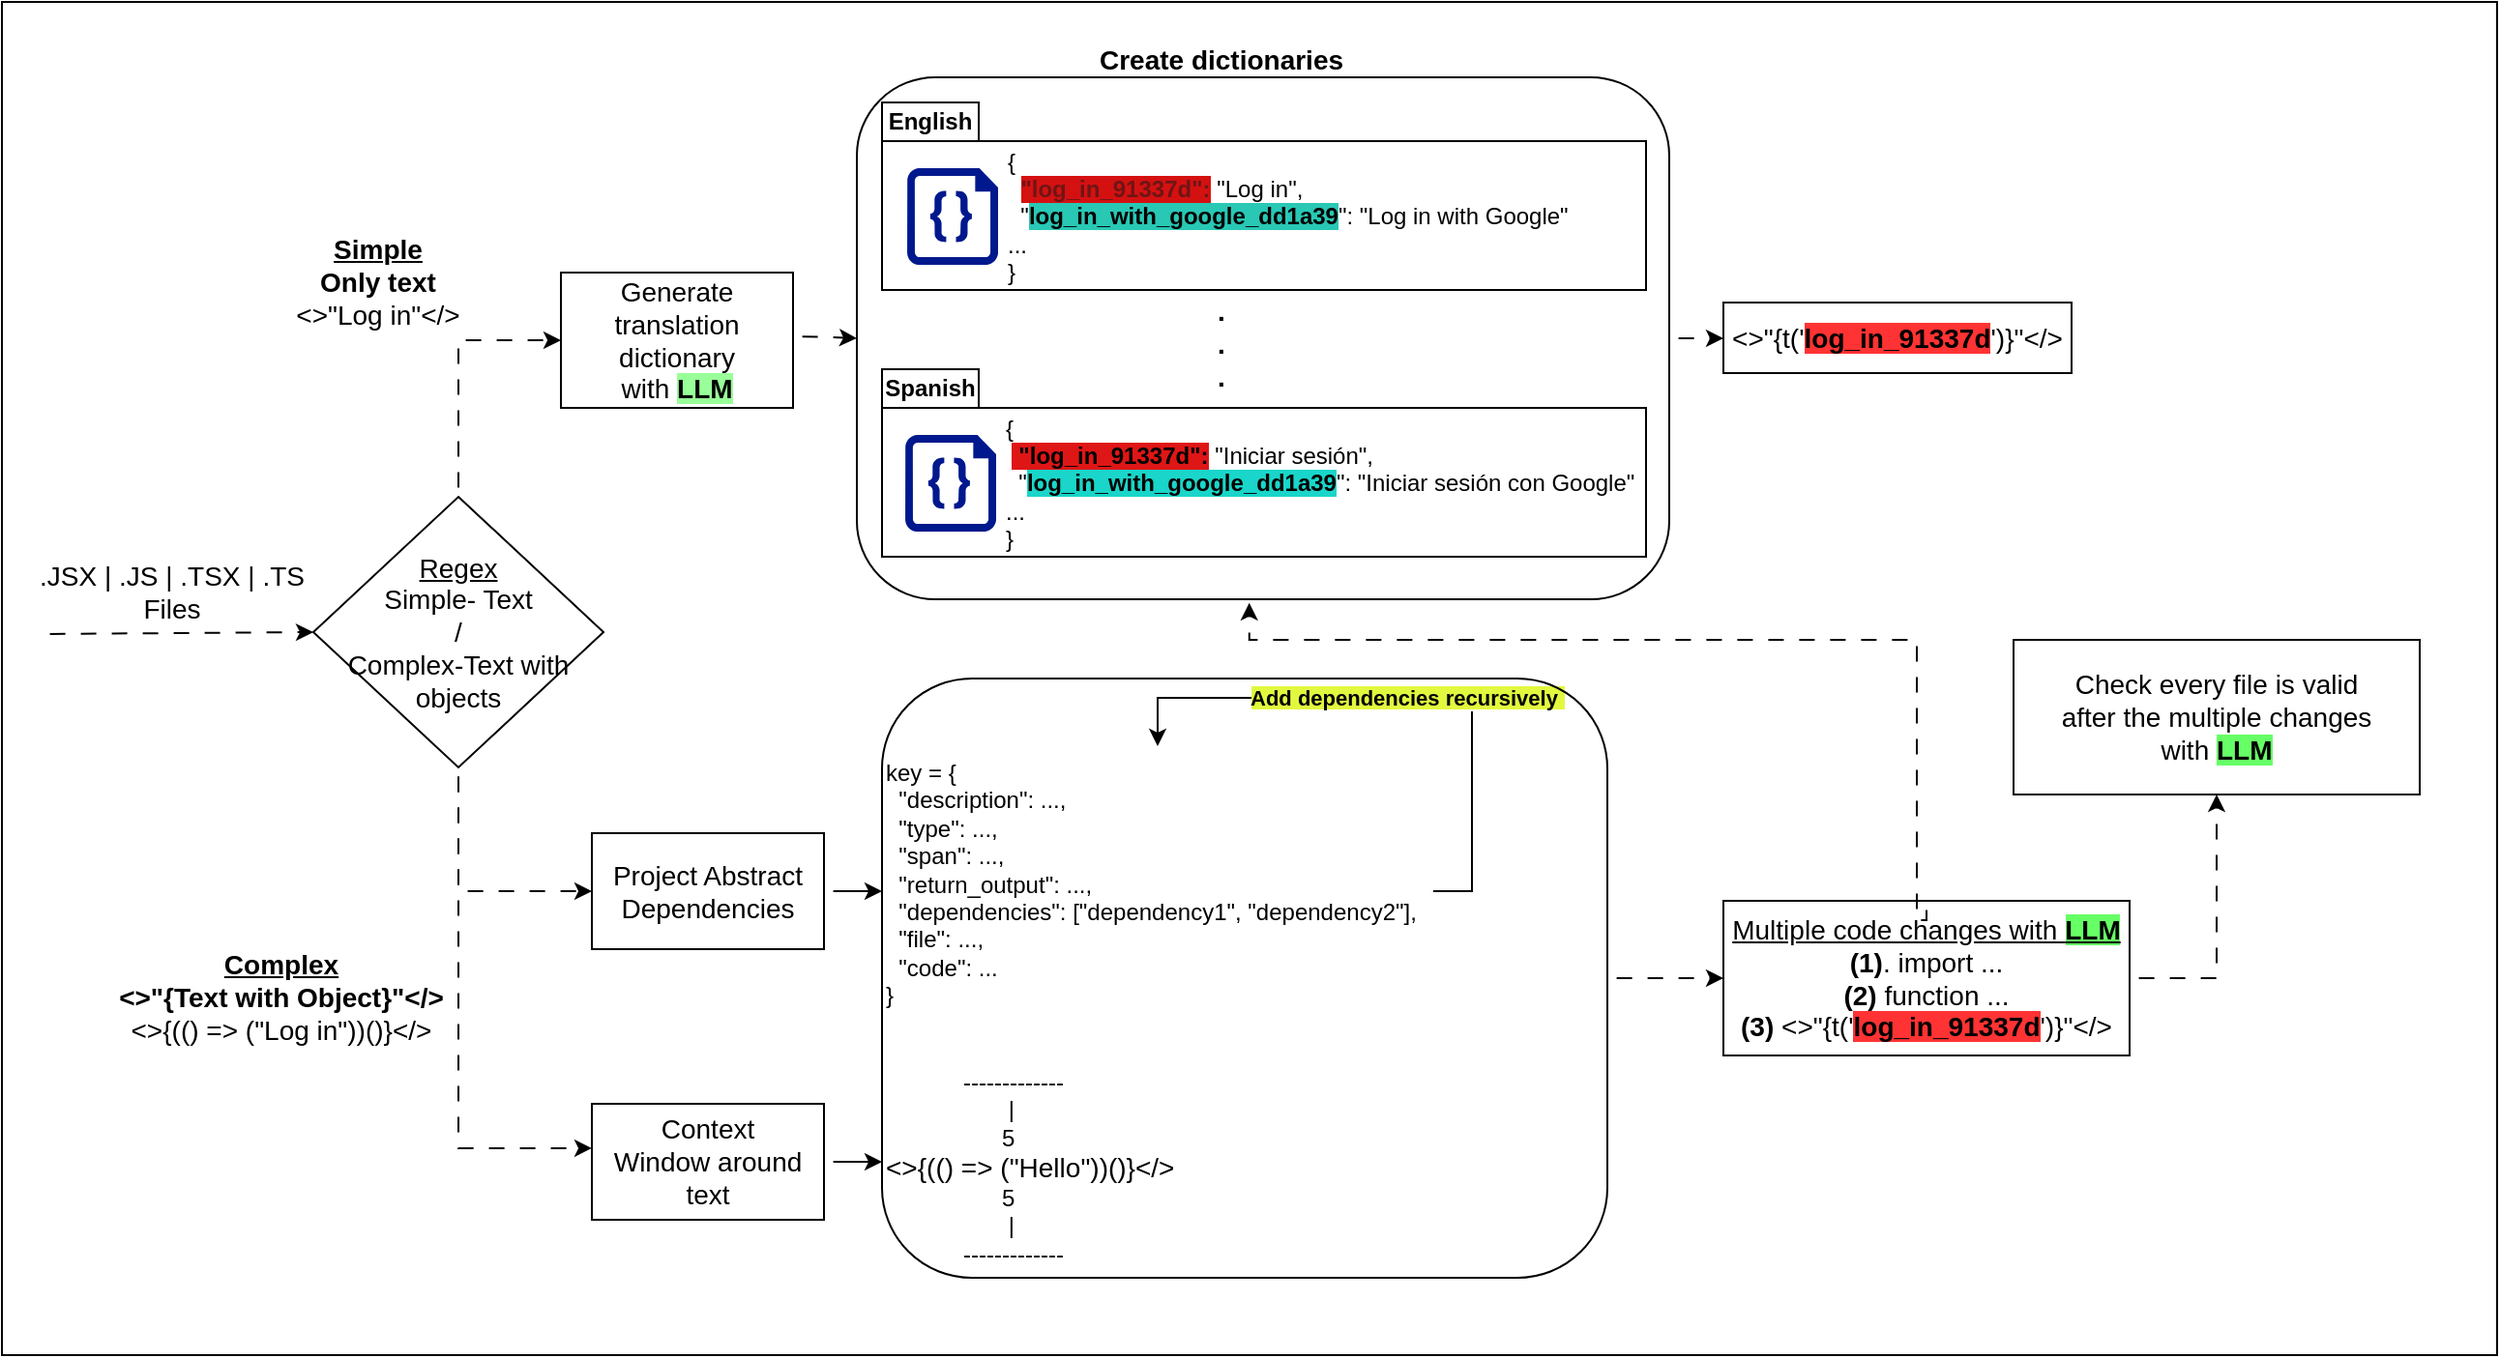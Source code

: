 <mxfile version="27.1.5">
  <diagram name="Page-1" id="xuRX4vvCEtu9sdaZ_efu">
    <mxGraphModel dx="1581" dy="660" grid="1" gridSize="10" guides="1" tooltips="1" connect="1" arrows="1" fold="1" page="1" pageScale="1" pageWidth="850" pageHeight="1100" math="0" shadow="0">
      <root>
        <mxCell id="0" />
        <mxCell id="1" parent="0" />
        <mxCell id="kN5bmKr6uoqYgu3ULucC-87" value="" style="rounded=0;whiteSpace=wrap;html=1;" vertex="1" parent="1">
          <mxGeometry width="1290" height="700" as="geometry" />
        </mxCell>
        <mxCell id="kN5bmKr6uoqYgu3ULucC-2" value="" style="endArrow=classic;html=1;rounded=0;entryX=0;entryY=0.5;entryDx=0;entryDy=0;fontSize=14;flowAnimation=1;" edge="1" parent="1" target="kN5bmKr6uoqYgu3ULucC-5">
          <mxGeometry width="50" height="50" relative="1" as="geometry">
            <mxPoint x="20" y="327" as="sourcePoint" />
            <mxPoint x="150" y="327" as="targetPoint" />
          </mxGeometry>
        </mxCell>
        <mxCell id="kN5bmKr6uoqYgu3ULucC-4" value=".JSX | .JS | .TSX | .TS&lt;div&gt;Files&lt;/div&gt;" style="text;strokeColor=none;align=center;fillColor=none;html=1;verticalAlign=middle;whiteSpace=wrap;rounded=0;fontSize=14;" vertex="1" parent="1">
          <mxGeometry x="16" y="290" width="144" height="30" as="geometry" />
        </mxCell>
        <mxCell id="kN5bmKr6uoqYgu3ULucC-10" style="edgeStyle=orthogonalEdgeStyle;rounded=0;orthogonalLoop=1;jettySize=auto;html=1;exitX=0.5;exitY=0;exitDx=0;exitDy=0;entryX=0;entryY=0.5;entryDx=0;entryDy=0;fontSize=14;flowAnimation=1;" edge="1" parent="1" source="kN5bmKr6uoqYgu3ULucC-5" target="kN5bmKr6uoqYgu3ULucC-7">
          <mxGeometry relative="1" as="geometry" />
        </mxCell>
        <mxCell id="kN5bmKr6uoqYgu3ULucC-5" value="&lt;div&gt;&lt;u&gt;Regex&lt;/u&gt;&lt;/div&gt;Simple- Text&lt;div&gt;/&lt;br&gt;&lt;div&gt;Complex-Text with objects&lt;/div&gt;&lt;/div&gt;" style="rhombus;whiteSpace=wrap;html=1;fontSize=14;" vertex="1" parent="1">
          <mxGeometry x="161" y="256" width="150" height="140" as="geometry" />
        </mxCell>
        <mxCell id="kN5bmKr6uoqYgu3ULucC-71" style="edgeStyle=orthogonalEdgeStyle;rounded=0;orthogonalLoop=1;jettySize=auto;html=1;exitX=1;exitY=0.5;exitDx=0;exitDy=0;flowAnimation=1;" edge="1" parent="1" target="kN5bmKr6uoqYgu3ULucC-70">
          <mxGeometry relative="1" as="geometry">
            <mxPoint x="409" y="173" as="sourcePoint" />
          </mxGeometry>
        </mxCell>
        <mxCell id="kN5bmKr6uoqYgu3ULucC-7" value="Generate translation dictionary&lt;div&gt;with &lt;span style=&quot;background-color: rgb(153, 255, 153);&quot;&gt;&lt;b&gt;LLM&lt;/b&gt;&lt;/span&gt;&lt;/div&gt;" style="rounded=0;whiteSpace=wrap;html=1;fontSize=14;" vertex="1" parent="1">
          <mxGeometry x="289" y="140" width="120" height="70" as="geometry" />
        </mxCell>
        <mxCell id="kN5bmKr6uoqYgu3ULucC-11" value="&lt;div&gt;&lt;b&gt;&lt;u&gt;Simple&lt;/u&gt;&lt;/b&gt;&lt;/div&gt;&lt;div&gt;&lt;b&gt;Only text&lt;/b&gt;&lt;/div&gt;&amp;lt;&amp;gt;&quot;Log in&quot;&amp;lt;/&amp;gt;" style="text;strokeColor=none;align=center;fillColor=none;html=1;verticalAlign=middle;whiteSpace=wrap;rounded=0;fontSize=14;" vertex="1" parent="1">
          <mxGeometry x="130" y="120" width="129" height="50" as="geometry" />
        </mxCell>
        <mxCell id="kN5bmKr6uoqYgu3ULucC-13" style="edgeStyle=orthogonalEdgeStyle;rounded=0;orthogonalLoop=1;jettySize=auto;html=1;exitX=0.5;exitY=1;exitDx=0;exitDy=0;entryX=0;entryY=0.383;entryDx=0;entryDy=0;fontSize=14;entryPerimeter=0;flowAnimation=1;" edge="1" parent="1" source="kN5bmKr6uoqYgu3ULucC-5" target="kN5bmKr6uoqYgu3ULucC-14">
          <mxGeometry relative="1" as="geometry">
            <mxPoint x="230" y="316" as="sourcePoint" />
            <mxPoint x="299" y="240" as="targetPoint" />
          </mxGeometry>
        </mxCell>
        <mxCell id="kN5bmKr6uoqYgu3ULucC-57" style="edgeStyle=orthogonalEdgeStyle;rounded=0;orthogonalLoop=1;jettySize=auto;html=1;exitX=1;exitY=0.5;exitDx=0;exitDy=0;flowAnimation=1;" edge="1" parent="1" source="kN5bmKr6uoqYgu3ULucC-14" target="kN5bmKr6uoqYgu3ULucC-52">
          <mxGeometry relative="1" as="geometry" />
        </mxCell>
        <mxCell id="kN5bmKr6uoqYgu3ULucC-14" value="Context&lt;div&gt;Window around text&lt;/div&gt;" style="rounded=0;whiteSpace=wrap;html=1;fontSize=14;" vertex="1" parent="1">
          <mxGeometry x="305" y="570" width="120" height="60" as="geometry" />
        </mxCell>
        <mxCell id="kN5bmKr6uoqYgu3ULucC-15" value="&lt;div&gt;&lt;b&gt;&lt;u&gt;Complex&lt;/u&gt;&lt;/b&gt;&lt;/div&gt;&lt;b&gt;&amp;lt;&amp;gt;&quot;{Text with Object}&quot;&amp;lt;/&amp;gt;&lt;br&gt;&lt;/b&gt;&lt;div&gt;&lt;span style=&quot;background-color: transparent; color: light-dark(rgb(0, 0, 0), rgb(255, 255, 255));&quot;&gt;&amp;lt;&amp;gt;&lt;/span&gt;{(() =&amp;gt; (&quot;Log in&quot;))()}&lt;span style=&quot;background-color: transparent; color: light-dark(rgb(0, 0, 0), rgb(255, 255, 255));&quot;&gt;&amp;lt;/&amp;gt;&lt;/span&gt;&lt;/div&gt;" style="text;strokeColor=none;align=center;fillColor=none;html=1;verticalAlign=middle;whiteSpace=wrap;rounded=0;fontSize=14;" vertex="1" parent="1">
          <mxGeometry x="50" y="475" width="189" height="80" as="geometry" />
        </mxCell>
        <mxCell id="kN5bmKr6uoqYgu3ULucC-17" value="" style="sketch=0;aspect=fixed;pointerEvents=1;shadow=0;dashed=0;html=1;strokeColor=none;labelPosition=center;verticalLabelPosition=bottom;verticalAlign=top;align=center;fillColor=#00188D;shape=mxgraph.azure.code_file" vertex="1" parent="1">
          <mxGeometry x="468" y="86" width="47" height="50" as="geometry" />
        </mxCell>
        <mxCell id="kN5bmKr6uoqYgu3ULucC-18" value="&lt;div&gt;{&lt;/div&gt;&lt;div&gt;&lt;span style=&quot;background-color: transparent; color: light-dark(rgb(0, 0, 0), rgb(255, 255, 255));&quot;&gt;&lt;b&gt;&amp;nbsp;&lt;/b&gt;&lt;/span&gt;&lt;b&gt;&lt;span style=&quot;color: light-dark(rgb(0, 0, 0), rgb(255, 255, 255)); background-color: light-dark(#ffffff, var(--ge-dark-color, #121212));&quot;&gt; &lt;/span&gt;&lt;font style=&quot;color: light-dark(rgb(111, 21, 21), rgb(237, 237, 237)); background-color: light-dark(rgb(212, 17, 17), rgb(237, 237, 237));&quot;&gt;&quot;log_in_91337d&quot;:&lt;/font&gt;&lt;/b&gt;&lt;span style=&quot;background-color: transparent; color: light-dark(rgb(0, 0, 0), rgb(255, 255, 255));&quot;&gt;&lt;b&gt; &lt;/b&gt;&quot;Log in&quot;,&lt;/span&gt;&lt;/div&gt;&lt;div&gt;&lt;span style=&quot;background-color: transparent; color: light-dark(rgb(0, 0, 0), rgb(255, 255, 255));&quot;&gt;&amp;nbsp; &quot;&lt;/span&gt;&lt;span style=&quot;color: light-dark(rgb(0, 0, 0), rgb(255, 255, 255)); background-color: light-dark(rgb(40, 200, 181), rgb(237, 237, 237));&quot;&gt;&lt;b&gt;log_in_with_google_dd1a39&lt;/b&gt;&lt;/span&gt;&lt;span style=&quot;background-color: transparent; color: light-dark(rgb(0, 0, 0), rgb(255, 255, 255));&quot;&gt;&quot;: &quot;Log in with Google&quot;&lt;/span&gt;&lt;/div&gt;&lt;div&gt;&lt;span style=&quot;background-color: transparent; color: light-dark(rgb(0, 0, 0), rgb(255, 255, 255));&quot;&gt;...&lt;/span&gt;&lt;/div&gt;&lt;div&gt;}&lt;/div&gt;" style="text;strokeColor=none;align=left;fillColor=none;html=1;verticalAlign=middle;whiteSpace=wrap;rounded=0;" vertex="1" parent="1">
          <mxGeometry x="518" y="76" width="300" height="70" as="geometry" />
        </mxCell>
        <mxCell id="kN5bmKr6uoqYgu3ULucC-21" value="" style="sketch=0;aspect=fixed;pointerEvents=1;shadow=0;dashed=0;html=1;strokeColor=none;labelPosition=center;verticalLabelPosition=bottom;verticalAlign=top;align=center;fillColor=#00188D;shape=mxgraph.azure.code_file" vertex="1" parent="1">
          <mxGeometry x="467" y="224" width="47" height="50" as="geometry" />
        </mxCell>
        <mxCell id="kN5bmKr6uoqYgu3ULucC-22" value="&lt;div&gt;{&lt;/div&gt;&lt;div&gt;&amp;nbsp;&lt;span style=&quot;background-color: light-dark(rgb(223, 22, 22), rgb(237, 237, 237));&quot;&gt;&lt;b&gt; &quot;log_in_91337d&quot;:&lt;/b&gt;&lt;/span&gt; &quot;Iniciar sesión&quot;,&lt;/div&gt;&lt;div&gt;&amp;nbsp; &quot;&lt;span style=&quot;background-color: light-dark(rgb(26, 213, 201), rgb(237, 237, 237));&quot;&gt;&lt;b&gt;log_in_with_google_dd1a39&lt;/b&gt;&lt;/span&gt;&quot;: &quot;Iniciar sesión con Google&quot;&lt;/div&gt;&lt;div&gt;...&lt;/div&gt;&lt;div&gt;}&lt;/div&gt;" style="text;strokeColor=none;align=left;fillColor=none;html=1;verticalAlign=middle;whiteSpace=wrap;rounded=0;" vertex="1" parent="1">
          <mxGeometry x="517" y="214" width="333" height="70" as="geometry" />
        </mxCell>
        <mxCell id="kN5bmKr6uoqYgu3ULucC-26" value="&lt;b&gt;English&lt;/b&gt;" style="rounded=0;whiteSpace=wrap;html=1;" vertex="1" parent="1">
          <mxGeometry x="455" y="52" width="50" height="20" as="geometry" />
        </mxCell>
        <mxCell id="kN5bmKr6uoqYgu3ULucC-27" value="&lt;b&gt;Spanish&lt;/b&gt;" style="rounded=0;whiteSpace=wrap;html=1;" vertex="1" parent="1">
          <mxGeometry x="455" y="190" width="50" height="20" as="geometry" />
        </mxCell>
        <mxCell id="kN5bmKr6uoqYgu3ULucC-34" value="&lt;b&gt;Create dictionaries&lt;/b&gt;" style="text;strokeColor=none;align=center;fillColor=none;html=1;verticalAlign=middle;whiteSpace=wrap;rounded=0;fontSize=14;" vertex="1" parent="1">
          <mxGeometry x="565.5" y="15" width="129" height="30" as="geometry" />
        </mxCell>
        <mxCell id="kN5bmKr6uoqYgu3ULucC-35" value="&lt;div&gt;&lt;b&gt;.&lt;/b&gt;&lt;/div&gt;&lt;div&gt;&lt;b&gt;.&lt;/b&gt;&lt;/div&gt;&lt;div&gt;&lt;b&gt;.&lt;/b&gt;&lt;/div&gt;" style="text;strokeColor=none;align=center;fillColor=none;html=1;verticalAlign=middle;whiteSpace=wrap;rounded=0;fontSize=14;" vertex="1" parent="1">
          <mxGeometry x="565.5" y="161.5" width="129" height="30" as="geometry" />
        </mxCell>
        <mxCell id="kN5bmKr6uoqYgu3ULucC-43" value="&lt;div&gt;&lt;span style=&quot;background-color: transparent; color: light-dark(rgb(0, 0, 0), rgb(255, 255, 255));&quot;&gt;&amp;lt;&amp;gt;&quot;{t(&#39;&lt;/span&gt;&lt;span style=&quot;color: light-dark(rgb(0, 0, 0), rgb(255, 255, 255)); background-color: rgb(255, 51, 51);&quot;&gt;&lt;b&gt;log_in_91337d&lt;/b&gt;&lt;/span&gt;&lt;span style=&quot;background-color: transparent; color: light-dark(rgb(0, 0, 0), rgb(255, 255, 255));&quot;&gt;&#39;)}&quot;&amp;lt;/&amp;gt;&lt;/span&gt;&lt;/div&gt;" style="text;strokeColor=default;align=center;fillColor=none;html=1;verticalAlign=middle;whiteSpace=wrap;rounded=0;fontSize=14;" vertex="1" parent="1">
          <mxGeometry x="890" y="155.5" width="180" height="36.5" as="geometry" />
        </mxCell>
        <mxCell id="kN5bmKr6uoqYgu3ULucC-44" value="" style="rounded=0;whiteSpace=wrap;html=1;fillColor=none;" vertex="1" parent="1">
          <mxGeometry x="455" y="210" width="395" height="77" as="geometry" />
        </mxCell>
        <mxCell id="kN5bmKr6uoqYgu3ULucC-45" value="" style="rounded=0;whiteSpace=wrap;html=1;fillColor=none;" vertex="1" parent="1">
          <mxGeometry x="455" y="72" width="395" height="77" as="geometry" />
        </mxCell>
        <mxCell id="kN5bmKr6uoqYgu3ULucC-56" style="edgeStyle=orthogonalEdgeStyle;rounded=0;orthogonalLoop=1;jettySize=auto;html=1;exitX=1;exitY=0.5;exitDx=0;exitDy=0;flowAnimation=1;" edge="1" parent="1" source="kN5bmKr6uoqYgu3ULucC-51" target="kN5bmKr6uoqYgu3ULucC-53">
          <mxGeometry relative="1" as="geometry" />
        </mxCell>
        <mxCell id="kN5bmKr6uoqYgu3ULucC-51" value="Project Abstract Dependencies" style="rounded=0;whiteSpace=wrap;html=1;fontSize=14;" vertex="1" parent="1">
          <mxGeometry x="305" y="430" width="120" height="60" as="geometry" />
        </mxCell>
        <mxCell id="kN5bmKr6uoqYgu3ULucC-52" value="&lt;blockquote style=&quot;margin: 0 0 0 40px; border: none; padding: 0px;&quot;&gt;-------------&lt;/blockquote&gt;&lt;blockquote style=&quot;margin: 0 0 0 40px; border: none; padding: 0px;&quot;&gt;&lt;div&gt;&amp;nbsp; &amp;nbsp; &amp;nbsp; &amp;nbsp;|&lt;/div&gt;&lt;div&gt;&amp;nbsp; &amp;nbsp; &amp;nbsp; 5&lt;/div&gt;&lt;/blockquote&gt;&lt;div&gt;&lt;span style=&quot;background-color: transparent; color: light-dark(rgb(0, 0, 0), rgb(255, 255, 255)); font-size: 14px; text-align: center;&quot;&gt;&amp;lt;&amp;gt;&lt;/span&gt;&lt;span style=&quot;background-color: transparent; color: light-dark(rgb(0, 0, 0), rgb(255, 255, 255)); font-size: 14px; text-align: center;&quot;&gt;{(() =&amp;gt; (&quot;Hello&quot;))()}&lt;/span&gt;&lt;span style=&quot;background-color: transparent; color: light-dark(rgb(0, 0, 0), rgb(255, 255, 255)); font-size: 14px; text-align: center;&quot;&gt;&amp;lt;/&amp;gt;&lt;/span&gt;&lt;br&gt;&lt;/div&gt;&lt;blockquote style=&quot;margin: 0 0 0 40px; border: none; padding: 0px;&quot;&gt;&lt;div&gt;&amp;nbsp; &amp;nbsp; &amp;nbsp; 5&lt;/div&gt;&lt;div&gt;&lt;div&gt;&lt;div&gt;&amp;nbsp; &amp;nbsp; &amp;nbsp; &amp;nbsp;|&lt;/div&gt;&lt;/div&gt;&lt;/div&gt;&lt;/blockquote&gt;&lt;div&gt;&lt;blockquote style=&quot;margin: 0px 0px 0px 40px; border: none; padding: 0px;&quot;&gt;-------------&lt;/blockquote&gt;&lt;div&gt;&lt;br&gt;&lt;/div&gt;&lt;blockquote style=&quot;margin: 0px 0px 0px 40px; border: none; padding: 0px;&quot;&gt;&lt;/blockquote&gt;&lt;/div&gt;" style="text;whiteSpace=wrap;html=1;" vertex="1" parent="1">
          <mxGeometry x="455" y="545" width="180" height="110" as="geometry" />
        </mxCell>
        <UserObject label="key = {&#xa;  &quot;description&quot;: ...,&#xa;  &quot;type&quot;: ...,&#xa;  &quot;span&quot;: ...,&#xa;  &quot;return_output&quot;: ...,&#xa;  &quot;dependencies&quot;: [&quot;dependency1&quot;, &quot;dependency2&quot;],&#xa;  &quot;file&quot;: ...,&#xa;  &quot;code&quot;: ...&#xa;}" link="{&#xa;  &quot;description&quot;: &quot;Function func_name&quot;,&#xa;  &quot;type&quot;: &quot;function&quot;,&#xa;  &quot;span&quot;: [start, end],&#xa;  &quot;return_output&quot;: &quot;return_type_here&quot;,&#xa;  &quot;dependencies&quot;: [&quot;dependency1&quot;, &quot;dependency2&quot;],&#xa;  &quot;file&quot;: &quot;path/to/file.js&quot;,&#xa;  &quot;code&quot;: &quot;function example() {\n  return true;\n}&quot;&#xa;}" id="kN5bmKr6uoqYgu3ULucC-53">
          <mxCell style="text;whiteSpace=wrap;" vertex="1" parent="1">
            <mxGeometry x="455" y="385" width="285" height="150" as="geometry" />
          </mxCell>
        </UserObject>
        <mxCell id="kN5bmKr6uoqYgu3ULucC-54" style="edgeStyle=orthogonalEdgeStyle;rounded=0;orthogonalLoop=1;jettySize=auto;html=1;exitX=0.5;exitY=1;exitDx=0;exitDy=0;fontSize=14;entryX=0;entryY=0.5;entryDx=0;entryDy=0;flowAnimation=1;" edge="1" parent="1" source="kN5bmKr6uoqYgu3ULucC-5" target="kN5bmKr6uoqYgu3ULucC-51">
          <mxGeometry relative="1" as="geometry">
            <mxPoint x="240" y="410" as="sourcePoint" />
            <mxPoint x="270" y="470" as="targetPoint" />
            <Array as="points">
              <mxPoint x="236" y="460" />
            </Array>
          </mxGeometry>
        </mxCell>
        <mxCell id="kN5bmKr6uoqYgu3ULucC-61" value="&lt;span style=&quot;background-color: light-dark(rgb(226, 248, 63), rgb(237, 237, 237));&quot;&gt;&lt;b&gt;Add dependencies recursively&amp;nbsp;&lt;/b&gt;&lt;/span&gt;" style="edgeStyle=orthogonalEdgeStyle;rounded=0;orthogonalLoop=1;jettySize=auto;html=1;exitX=1;exitY=0.5;exitDx=0;exitDy=0;entryX=0.5;entryY=0;entryDx=0;entryDy=0;" edge="1" parent="1" source="kN5bmKr6uoqYgu3ULucC-53" target="kN5bmKr6uoqYgu3ULucC-53">
          <mxGeometry relative="1" as="geometry">
            <Array as="points">
              <mxPoint x="760" y="460" />
              <mxPoint x="760" y="360" />
              <mxPoint x="598" y="360" />
            </Array>
          </mxGeometry>
        </mxCell>
        <mxCell id="kN5bmKr6uoqYgu3ULucC-78" style="edgeStyle=orthogonalEdgeStyle;rounded=0;orthogonalLoop=1;jettySize=auto;html=1;exitX=1;exitY=0.5;exitDx=0;exitDy=0;entryX=0;entryY=0.5;entryDx=0;entryDy=0;flowAnimation=1;" edge="1" parent="1" source="kN5bmKr6uoqYgu3ULucC-67" target="kN5bmKr6uoqYgu3ULucC-68">
          <mxGeometry relative="1" as="geometry" />
        </mxCell>
        <mxCell id="kN5bmKr6uoqYgu3ULucC-67" value="" style="rounded=1;html=1;labelBackgroundColor=none;fillColor=none;" vertex="1" parent="1">
          <mxGeometry x="455" y="350" width="375" height="310" as="geometry" />
        </mxCell>
        <mxCell id="kN5bmKr6uoqYgu3ULucC-84" style="edgeStyle=orthogonalEdgeStyle;rounded=0;orthogonalLoop=1;jettySize=auto;html=1;exitX=1;exitY=0.5;exitDx=0;exitDy=0;flowAnimation=1;" edge="1" parent="1" source="kN5bmKr6uoqYgu3ULucC-68" target="kN5bmKr6uoqYgu3ULucC-79">
          <mxGeometry relative="1" as="geometry" />
        </mxCell>
        <mxCell id="kN5bmKr6uoqYgu3ULucC-68" value="&lt;div&gt;&lt;span&gt;&lt;u&gt;Multiple code changes with &lt;b style=&quot;background-color: rgb(102, 255, 102);&quot;&gt;LLM&lt;/b&gt;&lt;/u&gt;&lt;/span&gt;&lt;/div&gt;&lt;div&gt;&lt;span&gt;&lt;span style=&quot;color: light-dark(rgb(0, 0, 0), rgb(255, 255, 255)); background-color: transparent;&quot;&gt;&lt;b&gt;(1)&lt;/b&gt;. import ...&lt;/span&gt;&lt;/span&gt;&lt;/div&gt;&lt;div&gt;&lt;b&gt;(2)&lt;/b&gt; function ...&lt;/div&gt;&lt;div&gt;&lt;span&gt;&lt;span style=&quot;color: light-dark(rgb(0, 0, 0), rgb(255, 255, 255)); background-color: transparent;&quot;&gt;&lt;b&gt;(3)&lt;/b&gt; &amp;lt;&amp;gt;&quot;{t(&#39;&lt;/span&gt;&lt;span style=&quot;color: light-dark(rgb(0, 0, 0), rgb(255, 255, 255)); background-color: rgb(255, 51, 51);&quot;&gt;&lt;b&gt;log_in_91337d&lt;/b&gt;&lt;/span&gt;&lt;span style=&quot;color: light-dark(rgb(0, 0, 0), rgb(255, 255, 255)); background-color: transparent;&quot;&gt;&#39;)}&quot;&amp;lt;/&amp;gt;&lt;/span&gt;&lt;u&gt;&lt;/u&gt;&lt;/span&gt;&lt;/div&gt;" style="rounded=0;whiteSpace=wrap;html=1;fontSize=14;" vertex="1" parent="1">
          <mxGeometry x="890" y="465" width="210" height="80" as="geometry" />
        </mxCell>
        <mxCell id="kN5bmKr6uoqYgu3ULucC-86" style="edgeStyle=orthogonalEdgeStyle;rounded=0;orthogonalLoop=1;jettySize=auto;html=1;exitX=1;exitY=0.5;exitDx=0;exitDy=0;entryX=0;entryY=0.5;entryDx=0;entryDy=0;flowAnimation=1;" edge="1" parent="1" source="kN5bmKr6uoqYgu3ULucC-70" target="kN5bmKr6uoqYgu3ULucC-43">
          <mxGeometry relative="1" as="geometry" />
        </mxCell>
        <mxCell id="kN5bmKr6uoqYgu3ULucC-70" value="" style="rounded=1;whiteSpace=wrap;html=1;fillColor=none;" vertex="1" parent="1">
          <mxGeometry x="442" y="39" width="420" height="270" as="geometry" />
        </mxCell>
        <mxCell id="kN5bmKr6uoqYgu3ULucC-79" value="Check every file is valid&lt;div&gt;after the multiple changes&lt;br&gt;&lt;div&gt;with &lt;b style=&quot;background-color: rgb(102, 255, 102);&quot;&gt;LLM&lt;/b&gt;&lt;/div&gt;&lt;/div&gt;" style="rounded=0;whiteSpace=wrap;html=1;fontSize=14;" vertex="1" parent="1">
          <mxGeometry x="1040" y="330" width="210" height="80" as="geometry" />
        </mxCell>
        <mxCell id="kN5bmKr6uoqYgu3ULucC-81" style="edgeStyle=orthogonalEdgeStyle;rounded=0;orthogonalLoop=1;jettySize=auto;html=1;exitX=0.5;exitY=0;exitDx=0;exitDy=0;entryX=0.483;entryY=1.007;entryDx=0;entryDy=0;entryPerimeter=0;flowAnimation=1;" edge="1" parent="1" source="kN5bmKr6uoqYgu3ULucC-68" target="kN5bmKr6uoqYgu3ULucC-70">
          <mxGeometry relative="1" as="geometry">
            <mxPoint x="1010" y="495" as="sourcePoint" />
            <mxPoint x="1030" y="420" as="targetPoint" />
            <Array as="points">
              <mxPoint x="990" y="475" />
              <mxPoint x="990" y="330" />
              <mxPoint x="645" y="330" />
            </Array>
          </mxGeometry>
        </mxCell>
      </root>
    </mxGraphModel>
  </diagram>
</mxfile>

